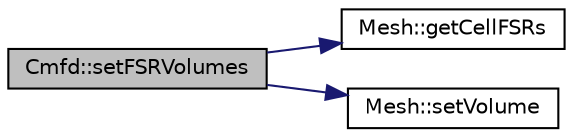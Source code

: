 digraph "Cmfd::setFSRVolumes"
{
  edge [fontname="Helvetica",fontsize="10",labelfontname="Helvetica",labelfontsize="10"];
  node [fontname="Helvetica",fontsize="10",shape=record];
  rankdir="LR";
  Node1 [label="Cmfd::setFSRVolumes",height=0.2,width=0.4,color="black", fillcolor="grey75", style="filled" fontcolor="black"];
  Node1 -> Node2 [color="midnightblue",fontsize="10",style="solid",fontname="Helvetica"];
  Node2 [label="Mesh::getCellFSRs",height=0.2,width=0.4,color="black", fillcolor="white", style="filled",URL="$classMesh.html#a4738244dc29a498d007bc486777f2dbd",tooltip="Get pointer to a std::vector of Mesh cell FSRs."];
  Node1 -> Node3 [color="midnightblue",fontsize="10",style="solid",fontname="Helvetica"];
  Node3 [label="Mesh::setVolume",height=0.2,width=0.4,color="black", fillcolor="white", style="filled",URL="$classMesh.html#afbdac88ef84f96568b8670a26ab9888d",tooltip="Set the volume of a Mesh cell."];
}
